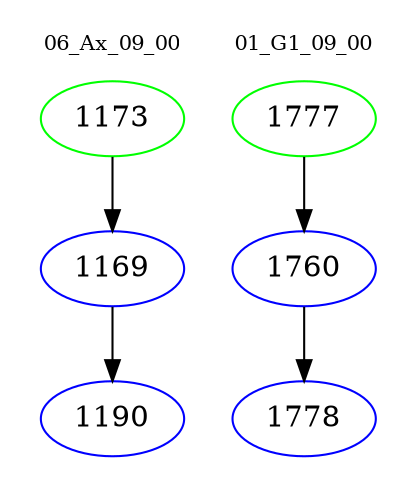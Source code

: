 digraph{
subgraph cluster_0 {
color = white
label = "06_Ax_09_00";
fontsize=10;
T0_1173 [label="1173", color="green"]
T0_1173 -> T0_1169 [color="black"]
T0_1169 [label="1169", color="blue"]
T0_1169 -> T0_1190 [color="black"]
T0_1190 [label="1190", color="blue"]
}
subgraph cluster_1 {
color = white
label = "01_G1_09_00";
fontsize=10;
T1_1777 [label="1777", color="green"]
T1_1777 -> T1_1760 [color="black"]
T1_1760 [label="1760", color="blue"]
T1_1760 -> T1_1778 [color="black"]
T1_1778 [label="1778", color="blue"]
}
}
